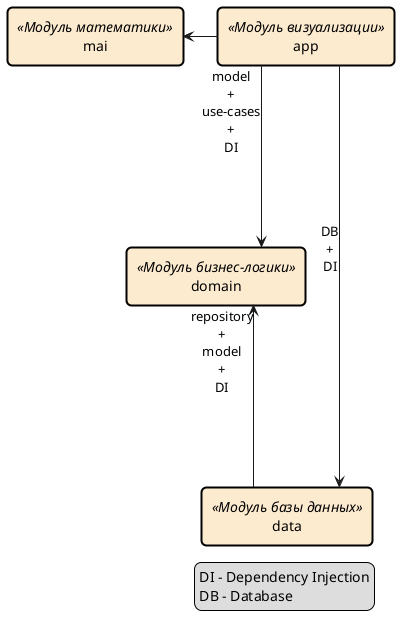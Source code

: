 @startuml

skinparam linetype ortho
skinparam titleBorderRoundCorner 10
skinparam titleBorderThickness 2
skinparam titleBorderColor black
skinparam titleFontSize 25

skinparam PackageBackgroundColor #EAFAF1
skinparam RectangleBackgroundColor #FDEBD0
skinparam ClassBackgroundColor #F9E79F



rectangle domain<<Модуль бизнес-логики>>
rectangle app<<Модуль визуализации>>
rectangle data<<Модуль базы данных>>
rectangle mai<<Модуль математики>>

legend right
    DI - Dependency Injection
    DB - Database
end legend

app ---r-> data : DB\n+\nDI
app ---l-> mai
app ---d->domain : model\n+\nuse-cases\n+\nDI
data ---u-> domain : repository\n+\nmodel\n+\nDI


@enduml
